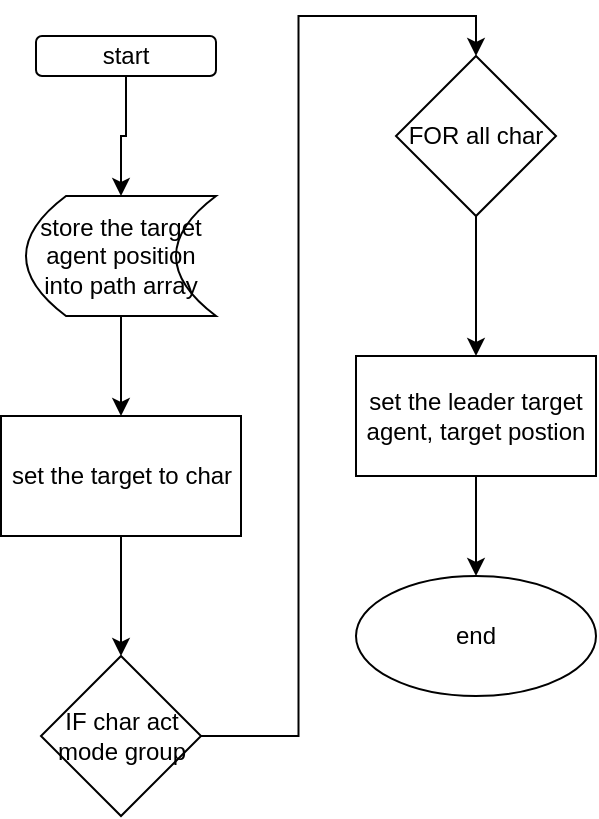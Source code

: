 <mxfile version="17.5.0" type="github">
  <diagram id="P6Rb9MCEYdDUyGnn_80M" name="Page-1">
    <mxGraphModel dx="1038" dy="579" grid="1" gridSize="10" guides="1" tooltips="1" connect="1" arrows="1" fold="1" page="1" pageScale="1" pageWidth="850" pageHeight="1100" math="0" shadow="0">
      <root>
        <mxCell id="0" />
        <mxCell id="1" parent="0" />
        <mxCell id="3ITKxdComDr0UlQD89eg-3" value="" style="edgeStyle=orthogonalEdgeStyle;rounded=0;orthogonalLoop=1;jettySize=auto;html=1;" edge="1" parent="1" source="3ITKxdComDr0UlQD89eg-1" target="3ITKxdComDr0UlQD89eg-2">
          <mxGeometry relative="1" as="geometry" />
        </mxCell>
        <mxCell id="3ITKxdComDr0UlQD89eg-1" value="start" style="rounded=1;whiteSpace=wrap;html=1;" vertex="1" parent="1">
          <mxGeometry x="80" y="30" width="90" height="20" as="geometry" />
        </mxCell>
        <mxCell id="3ITKxdComDr0UlQD89eg-5" value="" style="edgeStyle=orthogonalEdgeStyle;rounded=0;orthogonalLoop=1;jettySize=auto;html=1;" edge="1" parent="1" source="3ITKxdComDr0UlQD89eg-2" target="3ITKxdComDr0UlQD89eg-4">
          <mxGeometry relative="1" as="geometry" />
        </mxCell>
        <mxCell id="3ITKxdComDr0UlQD89eg-2" value="store the target agent position into path array" style="shape=dataStorage;whiteSpace=wrap;html=1;fixedSize=1;" vertex="1" parent="1">
          <mxGeometry x="75" y="110" width="95" height="60" as="geometry" />
        </mxCell>
        <mxCell id="3ITKxdComDr0UlQD89eg-7" value="" style="edgeStyle=orthogonalEdgeStyle;rounded=0;orthogonalLoop=1;jettySize=auto;html=1;" edge="1" parent="1" source="3ITKxdComDr0UlQD89eg-4" target="3ITKxdComDr0UlQD89eg-6">
          <mxGeometry relative="1" as="geometry" />
        </mxCell>
        <mxCell id="3ITKxdComDr0UlQD89eg-4" value="set the target to char" style="whiteSpace=wrap;html=1;" vertex="1" parent="1">
          <mxGeometry x="62.5" y="220" width="120" height="60" as="geometry" />
        </mxCell>
        <mxCell id="3ITKxdComDr0UlQD89eg-9" style="edgeStyle=orthogonalEdgeStyle;rounded=0;orthogonalLoop=1;jettySize=auto;html=1;entryX=0.5;entryY=0;entryDx=0;entryDy=0;" edge="1" parent="1" source="3ITKxdComDr0UlQD89eg-6" target="3ITKxdComDr0UlQD89eg-8">
          <mxGeometry relative="1" as="geometry" />
        </mxCell>
        <mxCell id="3ITKxdComDr0UlQD89eg-6" value="IF char act mode group" style="rhombus;whiteSpace=wrap;html=1;" vertex="1" parent="1">
          <mxGeometry x="82.5" y="340" width="80" height="80" as="geometry" />
        </mxCell>
        <mxCell id="3ITKxdComDr0UlQD89eg-11" value="" style="edgeStyle=orthogonalEdgeStyle;rounded=0;orthogonalLoop=1;jettySize=auto;html=1;" edge="1" parent="1" source="3ITKxdComDr0UlQD89eg-8" target="3ITKxdComDr0UlQD89eg-10">
          <mxGeometry relative="1" as="geometry" />
        </mxCell>
        <mxCell id="3ITKxdComDr0UlQD89eg-8" value="FOR all char" style="rhombus;whiteSpace=wrap;html=1;" vertex="1" parent="1">
          <mxGeometry x="260" y="40" width="80" height="80" as="geometry" />
        </mxCell>
        <mxCell id="3ITKxdComDr0UlQD89eg-13" value="" style="edgeStyle=orthogonalEdgeStyle;rounded=0;orthogonalLoop=1;jettySize=auto;html=1;" edge="1" parent="1" source="3ITKxdComDr0UlQD89eg-10" target="3ITKxdComDr0UlQD89eg-12">
          <mxGeometry relative="1" as="geometry" />
        </mxCell>
        <mxCell id="3ITKxdComDr0UlQD89eg-10" value="set the leader target agent, target postion" style="whiteSpace=wrap;html=1;" vertex="1" parent="1">
          <mxGeometry x="240" y="190" width="120" height="60" as="geometry" />
        </mxCell>
        <mxCell id="3ITKxdComDr0UlQD89eg-12" value="end" style="ellipse;whiteSpace=wrap;html=1;" vertex="1" parent="1">
          <mxGeometry x="240" y="300" width="120" height="60" as="geometry" />
        </mxCell>
      </root>
    </mxGraphModel>
  </diagram>
</mxfile>
